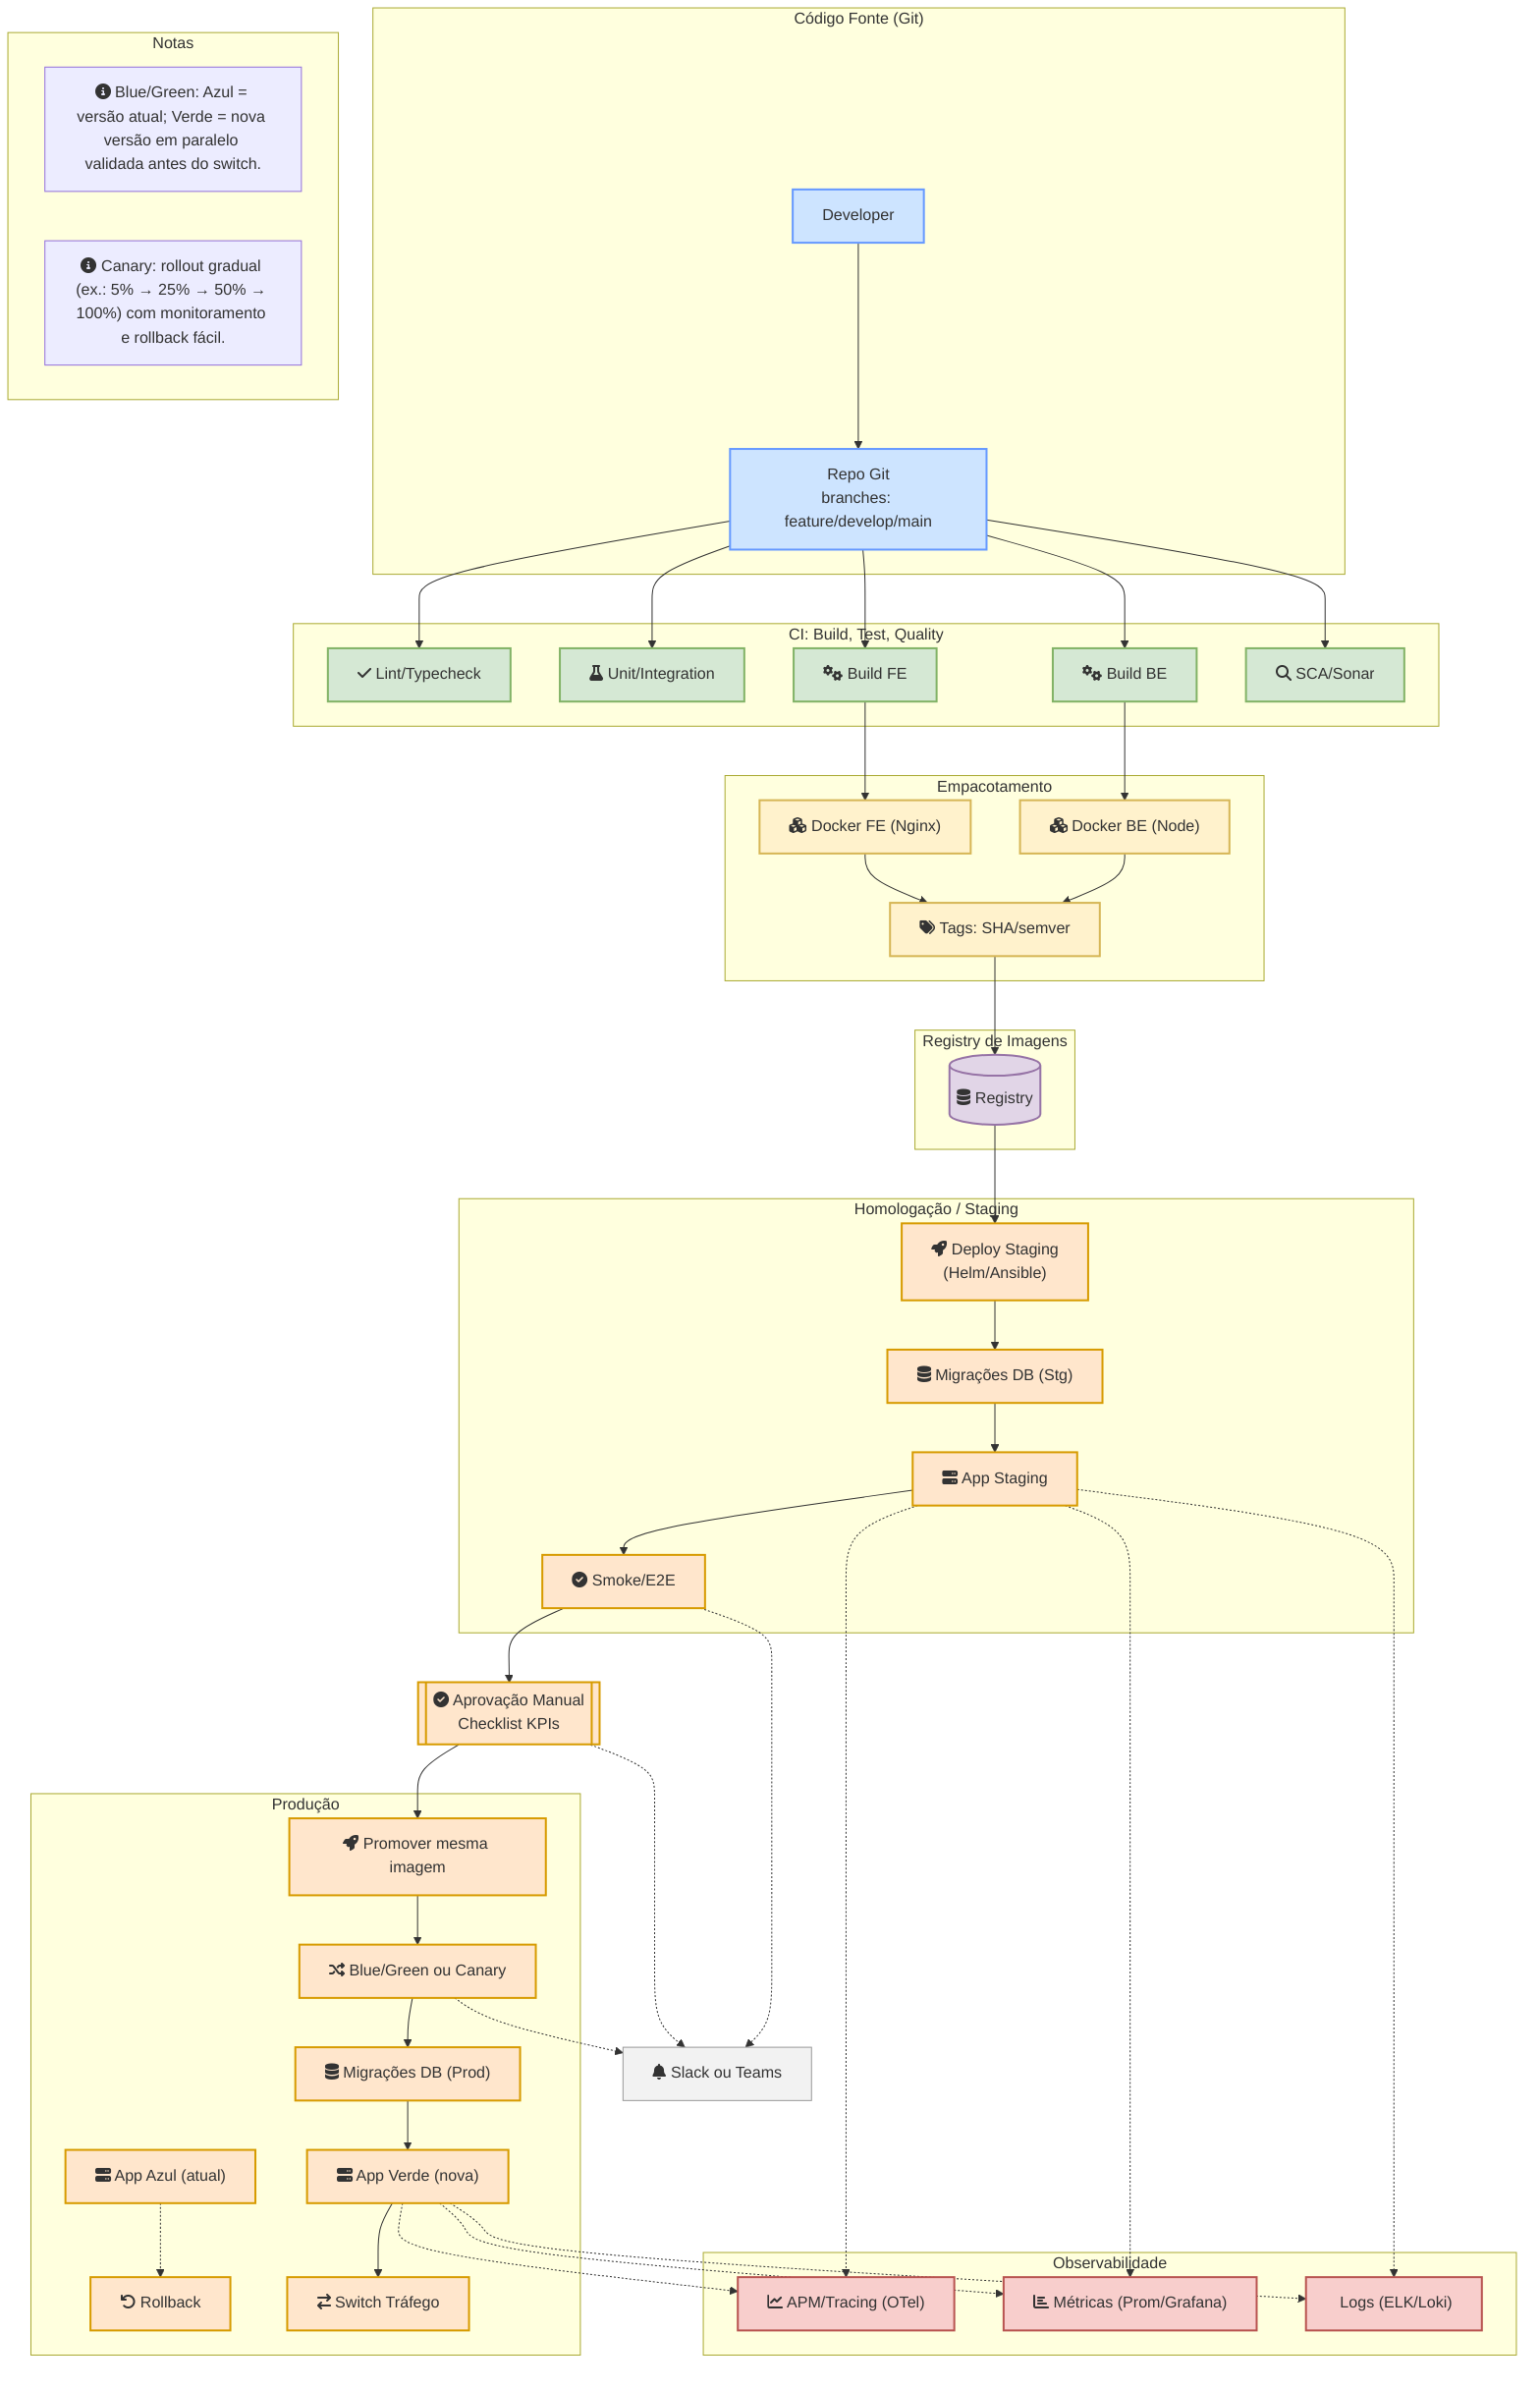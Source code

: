 %%{init: {"flowchart": {"htmlLabels": true}}}%%
graph TB

%% ===== Repositório e Fluxo de Git =====
subgraph "Código Fonte (Git)"
  DEV["Developer"]
  REPO["Repo Git<br>branches: feature/develop/main"]
  DEV --> REPO
end

%% ===== Integração Contínua (CI) =====
subgraph "CI: Build, Test, Quality"
  LINT["<i class='fa fa-check'></i> Lint/Typecheck"]
  TEST["<i class='fa fa-flask'></i> Unit/Integration"]
  BUILD_FE["<i class='fa fa-cogs'></i> Build FE"]
  BUILD_BE["<i class='fa fa-cogs'></i> Build BE"]
  SCAN["<i class='fa fa-search'></i> SCA/Sonar"]
end

REPO --> LINT
REPO --> TEST
REPO --> BUILD_FE
REPO --> BUILD_BE
REPO --> SCAN

%% ===== Empacotamento e Imagens =====
subgraph "Empacotamento"
  DOCKER_FE["<i class='fa fa-cubes'></i> Docker FE (Nginx)"]
  DOCKER_BE["<i class='fa fa-cubes'></i> Docker BE (Node)"]
  TAGS["<i class='fa fa-tags'></i> Tags: SHA/semver"]
end

BUILD_FE --> DOCKER_FE
BUILD_BE --> DOCKER_BE
DOCKER_FE --> TAGS
DOCKER_BE --> TAGS

subgraph "Registry de Imagens"
  REGISTRY[("<i class='fa fa-database'></i> Registry")]
end

TAGS --> REGISTRY

%% ===== Deploy Homologação (Automático) =====
subgraph "Homologação / Staging"
  direction TB
  DEPLOY_STG["<i class='fa fa-rocket'></i> Deploy Staging<br>(Helm/Ansible)"]
  MIGRATE_STG["<i class='fa fa-database'></i> Migrações DB (Stg)"]
  APP_STG["<i class='fa fa-server'></i> App Staging"]
  TEST_E2E["<i class='fa fa-check-circle'></i> Smoke/E2E"]
end

REGISTRY --> DEPLOY_STG
DEPLOY_STG --> MIGRATE_STG
MIGRATE_STG --> APP_STG
APP_STG --> TEST_E2E

%% ===== Gate de Aprovação =====
APPROVAL[["<i class='fa fa-check-circle'></i> Aprovação Manual<br>Checklist KPIs"]]
TEST_E2E --> APPROVAL

%% ===== Deploy Produção (Promoção de Imagem) =====
subgraph "Produção"
  direction TB
  PROMOTE["<i class='fa fa-rocket'></i> Promover mesma imagem"]
  DEPLOY_BG["<i class='fa fa-random'></i> Blue/Green ou Canary"]
  MIGRATE_PROD["<i class='fa fa-database'></i> Migrações DB (Prod)"]
  APP_BLUE["<i class='fa fa-server'></i> App Azul (atual)"]
  APP_GREEN["<i class='fa fa-server'></i> App Verde (nova)"]
  SWITCH["<i class='fa fa-exchange'></i> Switch Tráfego"]
  ROLLBACK["<i class='fa fa-undo'></i> Rollback"]
end

APPROVAL --> PROMOTE
PROMOTE --> DEPLOY_BG
DEPLOY_BG --> MIGRATE_PROD
MIGRATE_PROD --> APP_GREEN
APP_GREEN --> SWITCH
APP_BLUE -.-> ROLLBACK

%% ===== Observabilidade =====
subgraph "Observabilidade"
  APM["<i class='fa fa-line-chart'></i> APM/Tracing (OTel)"]
  METRICS["<i class='fa fa-bar-chart'></i> Métricas (Prom/Grafana)"]
  LOGS["<i class='fa fa-file-text-o'></i> Logs (ELK/Loki)"]
end

APP_STG -.-> APM
APP_STG -.-> METRICS
APP_STG -.-> LOGS

APP_GREEN -.-> APM
APP_GREEN -.-> METRICS
APP_GREEN -.-> LOGS

%% ===== Notificações =====
NOTIFY["<i class='fa fa-bell'></i> Slack ou Teams"]
TEST_E2E -.-> NOTIFY
APPROVAL -.-> NOTIFY
DEPLOY_BG -.-> NOTIFY

%% ===== Estilos =====
classDef code fill:#cde4ff,stroke:#6699ff,stroke-width:2px
classDef ci fill:#d5e8d4,stroke:#82b366,stroke-width:2px
classDef pkg fill:#fff2cc,stroke:#d6b656,stroke-width:2px
classDef reg fill:#e1d5e7,stroke:#9673a6,stroke-width:2px
classDef env fill:#ffe6cc,stroke:#d79b00,stroke-width:2px
classDef obs fill:#f8cecc,stroke:#b85450,stroke-width:2px
classDef comm fill:#f2f2f2,stroke:#999

class DEV,REPO code
class LINT,TEST,BUILD_FE,BUILD_BE,SCAN ci
class DOCKER_FE,DOCKER_BE,TAGS pkg
class REGISTRY reg
class APPROVAL,DEPLOY_STG,MIGRATE_STG,APP_STG,TEST_E2E,PROMOTE,DEPLOY_BG,MIGRATE_PROD,APP_BLUE,APP_GREEN,SWITCH,ROLLBACK env
class APM,METRICS,LOGS obs
class NOTIFY comm

%% ===== Notas =====
subgraph "Notas"
  NOTE_BG["<i class='fa fa-info-circle'></i> Blue/Green: Azul = versão atual; Verde = nova versão em paralelo validada antes do switch."]
  NOTE_CANARY["<i class='fa fa-info-circle'></i> Canary: rollout gradual (ex.: 5% → 25% → 50% → 100%) com monitoramento e rollback fácil."]
end